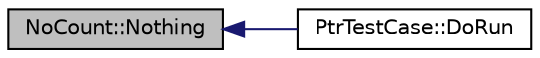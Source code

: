digraph "NoCount::Nothing"
{
  edge [fontname="Helvetica",fontsize="10",labelfontname="Helvetica",labelfontsize="10"];
  node [fontname="Helvetica",fontsize="10",shape=record];
  rankdir="LR";
  Node1 [label="NoCount::Nothing",height=0.2,width=0.4,color="black", fillcolor="grey75", style="filled", fontcolor="black"];
  Node1 -> Node2 [dir="back",color="midnightblue",fontsize="10",style="solid"];
  Node2 [label="PtrTestCase::DoRun",height=0.2,width=0.4,color="black", fillcolor="white", style="filled",URL="$db/d46/classPtrTestCase.html#a1057f897710bdbbfebc73cc8c855aaa4",tooltip="Implementation to actually run this TestCase. "];
}
